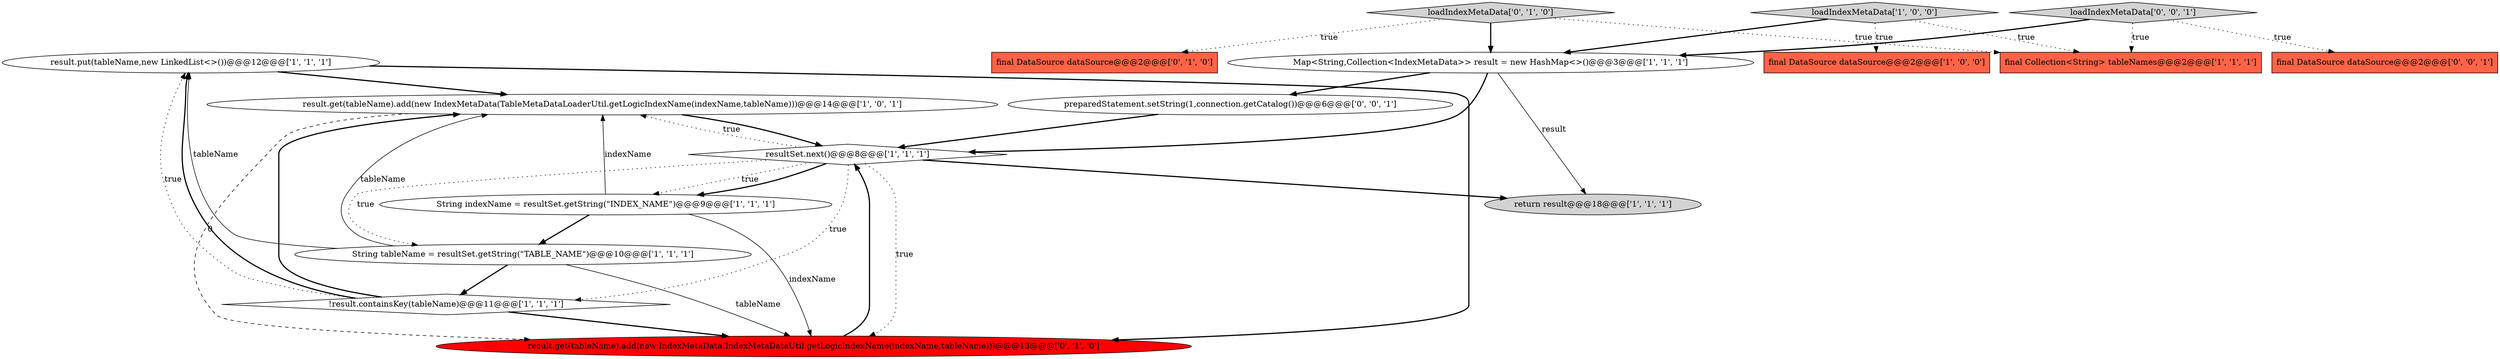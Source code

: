 digraph {
3 [style = filled, label = "result.put(tableName,new LinkedList<>())@@@12@@@['1', '1', '1']", fillcolor = white, shape = ellipse image = "AAA0AAABBB1BBB"];
11 [style = filled, label = "final DataSource dataSource@@@2@@@['0', '1', '0']", fillcolor = tomato, shape = box image = "AAA0AAABBB2BBB"];
12 [style = filled, label = "loadIndexMetaData['0', '1', '0']", fillcolor = lightgray, shape = diamond image = "AAA0AAABBB2BBB"];
10 [style = filled, label = "resultSet.next()@@@8@@@['1', '1', '1']", fillcolor = white, shape = diamond image = "AAA0AAABBB1BBB"];
16 [style = filled, label = "preparedStatement.setString(1,connection.getCatalog())@@@6@@@['0', '0', '1']", fillcolor = white, shape = ellipse image = "AAA0AAABBB3BBB"];
0 [style = filled, label = "final DataSource dataSource@@@2@@@['1', '0', '0']", fillcolor = tomato, shape = box image = "AAA0AAABBB1BBB"];
1 [style = filled, label = "String tableName = resultSet.getString(\"TABLE_NAME\")@@@10@@@['1', '1', '1']", fillcolor = white, shape = ellipse image = "AAA0AAABBB1BBB"];
7 [style = filled, label = "loadIndexMetaData['1', '0', '0']", fillcolor = lightgray, shape = diamond image = "AAA0AAABBB1BBB"];
2 [style = filled, label = "String indexName = resultSet.getString(\"INDEX_NAME\")@@@9@@@['1', '1', '1']", fillcolor = white, shape = ellipse image = "AAA0AAABBB1BBB"];
9 [style = filled, label = "return result@@@18@@@['1', '1', '1']", fillcolor = lightgray, shape = ellipse image = "AAA0AAABBB1BBB"];
15 [style = filled, label = "loadIndexMetaData['0', '0', '1']", fillcolor = lightgray, shape = diamond image = "AAA0AAABBB3BBB"];
8 [style = filled, label = "result.get(tableName).add(new IndexMetaData(TableMetaDataLoaderUtil.getLogicIndexName(indexName,tableName)))@@@14@@@['1', '0', '1']", fillcolor = white, shape = ellipse image = "AAA0AAABBB1BBB"];
13 [style = filled, label = "result.get(tableName).add(new IndexMetaData(IndexMetaDataUtil.getLogicIndexName(indexName,tableName)))@@@13@@@['0', '1', '0']", fillcolor = red, shape = ellipse image = "AAA1AAABBB2BBB"];
4 [style = filled, label = "final Collection<String> tableNames@@@2@@@['1', '1', '1']", fillcolor = tomato, shape = box image = "AAA0AAABBB1BBB"];
5 [style = filled, label = "Map<String,Collection<IndexMetaData>> result = new HashMap<>()@@@3@@@['1', '1', '1']", fillcolor = white, shape = ellipse image = "AAA0AAABBB1BBB"];
14 [style = filled, label = "final DataSource dataSource@@@2@@@['0', '0', '1']", fillcolor = tomato, shape = box image = "AAA0AAABBB3BBB"];
6 [style = filled, label = "!result.containsKey(tableName)@@@11@@@['1', '1', '1']", fillcolor = white, shape = diamond image = "AAA0AAABBB1BBB"];
13->10 [style = bold, label=""];
5->10 [style = bold, label=""];
6->3 [style = bold, label=""];
8->10 [style = bold, label=""];
1->8 [style = solid, label="tableName"];
10->6 [style = dotted, label="true"];
10->8 [style = dotted, label="true"];
12->5 [style = bold, label=""];
16->10 [style = bold, label=""];
1->13 [style = solid, label="tableName"];
2->1 [style = bold, label=""];
5->9 [style = solid, label="result"];
15->14 [style = dotted, label="true"];
7->0 [style = dotted, label="true"];
15->4 [style = dotted, label="true"];
15->5 [style = bold, label=""];
2->8 [style = solid, label="indexName"];
8->13 [style = dashed, label="0"];
12->11 [style = dotted, label="true"];
5->16 [style = bold, label=""];
2->13 [style = solid, label="indexName"];
7->5 [style = bold, label=""];
1->6 [style = bold, label=""];
10->13 [style = dotted, label="true"];
10->2 [style = dotted, label="true"];
3->8 [style = bold, label=""];
6->13 [style = bold, label=""];
6->8 [style = bold, label=""];
7->4 [style = dotted, label="true"];
3->13 [style = bold, label=""];
10->2 [style = bold, label=""];
10->9 [style = bold, label=""];
12->4 [style = dotted, label="true"];
10->1 [style = dotted, label="true"];
6->3 [style = dotted, label="true"];
1->3 [style = solid, label="tableName"];
}
